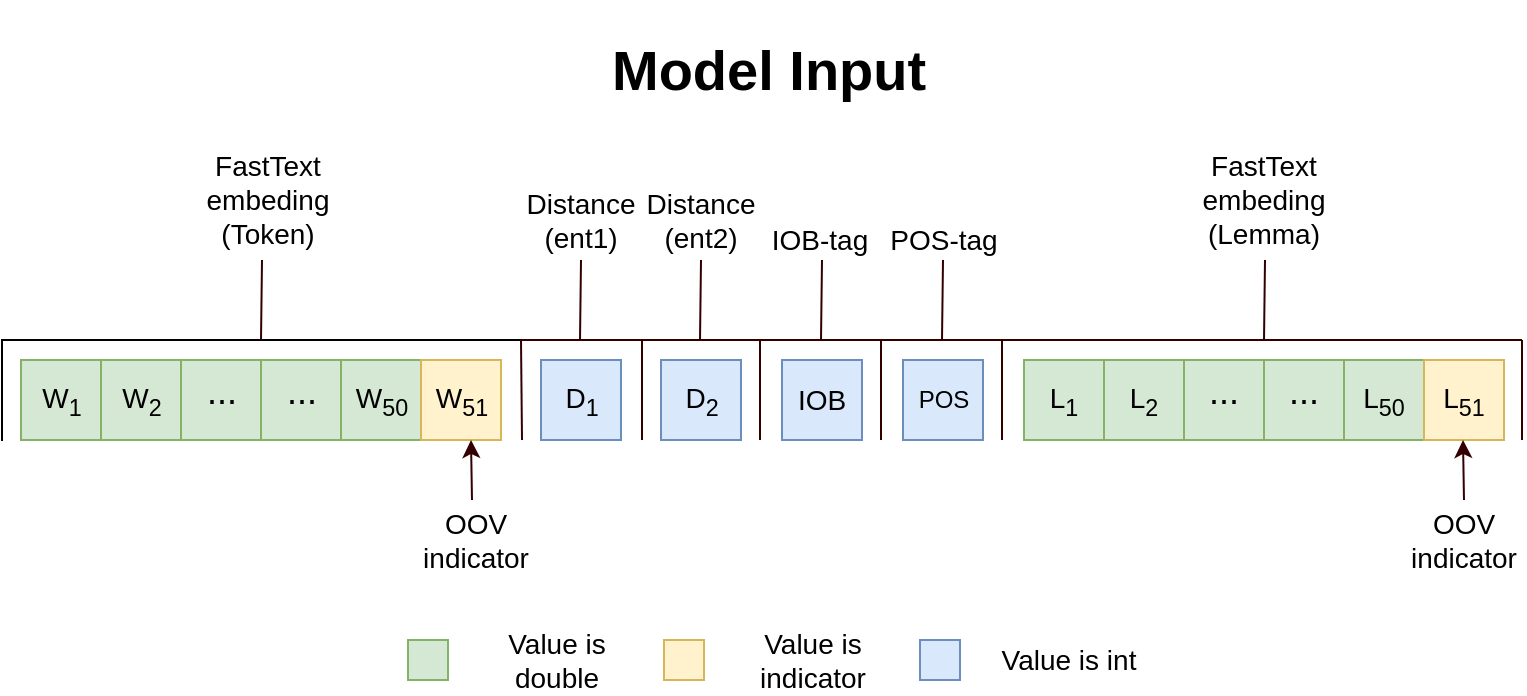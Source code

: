 <mxfile version="12.2.2" type="device" pages="1"><diagram id="KPsIVZdt4jKjkqMWYuWd" name="Page-1"><mxGraphModel dx="677" dy="699" grid="1" gridSize="10" guides="1" tooltips="1" connect="1" arrows="1" fold="1" page="1" pageScale="1" pageWidth="850" pageHeight="1100" math="0" shadow="0"><root><mxCell id="0"/><mxCell id="1" parent="0"/><mxCell id="MSZ9XSOh-GFk16_fx3pR-51" value="W&lt;sub&gt;1&lt;/sub&gt;" style="rounded=0;whiteSpace=wrap;html=1;fontSize=14;fillColor=#d5e8d4;strokeColor=#82b366;" parent="1" vertex="1"><mxGeometry x="53.5" y="210" width="40" height="40" as="geometry"/></mxCell><mxCell id="MSZ9XSOh-GFk16_fx3pR-53" value="W&lt;sub&gt;2&lt;/sub&gt;" style="rounded=0;whiteSpace=wrap;html=1;fontSize=14;fillColor=#d5e8d4;strokeColor=#82b366;" parent="1" vertex="1"><mxGeometry x="93.5" y="210" width="40" height="40" as="geometry"/></mxCell><mxCell id="MSZ9XSOh-GFk16_fx3pR-54" value="&lt;sup style=&quot;font-size: 18px;&quot;&gt;&lt;font style=&quot;font-size: 18px;&quot;&gt;...&lt;/font&gt;&lt;/sup&gt;" style="rounded=0;whiteSpace=wrap;html=1;fontSize=18;fillColor=#d5e8d4;strokeColor=#82b366;" parent="1" vertex="1"><mxGeometry x="133.5" y="210" width="40" height="40" as="geometry"/></mxCell><mxCell id="MSZ9XSOh-GFk16_fx3pR-55" value="&lt;sup style=&quot;font-size: 18px;&quot;&gt;&lt;font style=&quot;font-size: 18px;&quot;&gt;...&lt;/font&gt;&lt;/sup&gt;" style="rounded=0;whiteSpace=wrap;html=1;fontSize=18;verticalAlign=middle;fillColor=#d5e8d4;strokeColor=#82b366;" parent="1" vertex="1"><mxGeometry x="173.5" y="210" width="40" height="40" as="geometry"/></mxCell><mxCell id="MSZ9XSOh-GFk16_fx3pR-56" value="&lt;font style=&quot;font-size: 14px&quot;&gt;W&lt;sub&gt;50&lt;/sub&gt;&lt;/font&gt;" style="rounded=0;whiteSpace=wrap;html=1;fillColor=#d5e8d4;strokeColor=#82b366;" parent="1" vertex="1"><mxGeometry x="213.5" y="210" width="40" height="40" as="geometry"/></mxCell><mxCell id="MSZ9XSOh-GFk16_fx3pR-58" value="&lt;font style=&quot;font-size: 14px&quot;&gt;W&lt;sub&gt;51&lt;/sub&gt;&lt;/font&gt;" style="rounded=0;whiteSpace=wrap;html=1;fillColor=#fff2cc;strokeColor=#d6b656;" parent="1" vertex="1"><mxGeometry x="253.5" y="210" width="40" height="40" as="geometry"/></mxCell><mxCell id="MSZ9XSOh-GFk16_fx3pR-60" value="&lt;span style=&quot;font-size: 14px&quot;&gt;D&lt;sub&gt;1&lt;/sub&gt;&lt;/span&gt;" style="rounded=0;whiteSpace=wrap;html=1;fillColor=#dae8fc;strokeColor=#6c8ebf;" parent="1" vertex="1"><mxGeometry x="313.5" y="210" width="40" height="40" as="geometry"/></mxCell><mxCell id="MSZ9XSOh-GFk16_fx3pR-61" value="&lt;font&gt;&lt;sub&gt;&lt;span style=&quot;font-size: 14px&quot;&gt;D&lt;sub&gt;2&lt;/sub&gt;&lt;/span&gt;&lt;/sub&gt;&lt;/font&gt;" style="rounded=0;whiteSpace=wrap;html=1;fillColor=#dae8fc;strokeColor=#6c8ebf;" parent="1" vertex="1"><mxGeometry x="373.5" y="210" width="40" height="40" as="geometry"/></mxCell><mxCell id="MSZ9XSOh-GFk16_fx3pR-62" value="&lt;span style=&quot;font-size: 14px&quot;&gt;IOB&lt;/span&gt;" style="rounded=0;whiteSpace=wrap;html=1;fillColor=#dae8fc;strokeColor=#6c8ebf;" parent="1" vertex="1"><mxGeometry x="434" y="210" width="40" height="40" as="geometry"/></mxCell><mxCell id="MSZ9XSOh-GFk16_fx3pR-63" value="POS" style="rounded=0;whiteSpace=wrap;html=1;fillColor=#dae8fc;strokeColor=#6c8ebf;" parent="1" vertex="1"><mxGeometry x="494.5" y="210" width="40" height="40" as="geometry"/></mxCell><mxCell id="MSZ9XSOh-GFk16_fx3pR-64" value="L&lt;sub&gt;1&lt;/sub&gt;" style="rounded=0;whiteSpace=wrap;html=1;fontSize=14;fillColor=#d5e8d4;strokeColor=#82b366;" parent="1" vertex="1"><mxGeometry x="555" y="210" width="40" height="40" as="geometry"/></mxCell><mxCell id="MSZ9XSOh-GFk16_fx3pR-65" value="L&lt;sub&gt;2&lt;/sub&gt;" style="rounded=0;whiteSpace=wrap;html=1;fontSize=14;fillColor=#d5e8d4;strokeColor=#82b366;" parent="1" vertex="1"><mxGeometry x="595" y="210" width="40" height="40" as="geometry"/></mxCell><mxCell id="MSZ9XSOh-GFk16_fx3pR-66" value="&lt;sup style=&quot;font-size: 18px;&quot;&gt;&lt;font style=&quot;font-size: 18px;&quot;&gt;...&lt;/font&gt;&lt;/sup&gt;" style="rounded=0;whiteSpace=wrap;html=1;fontSize=18;fillColor=#d5e8d4;strokeColor=#82b366;" parent="1" vertex="1"><mxGeometry x="635" y="210" width="40" height="40" as="geometry"/></mxCell><mxCell id="MSZ9XSOh-GFk16_fx3pR-67" value="&lt;sup style=&quot;font-size: 18px;&quot;&gt;&lt;font style=&quot;font-size: 18px;&quot;&gt;...&lt;/font&gt;&lt;/sup&gt;" style="rounded=0;whiteSpace=wrap;html=1;fontSize=18;verticalAlign=middle;fillColor=#d5e8d4;strokeColor=#82b366;" parent="1" vertex="1"><mxGeometry x="675" y="210" width="40" height="40" as="geometry"/></mxCell><mxCell id="MSZ9XSOh-GFk16_fx3pR-68" value="&lt;font style=&quot;font-size: 14px&quot;&gt;L&lt;sub&gt;50&lt;/sub&gt;&lt;/font&gt;" style="rounded=0;whiteSpace=wrap;html=1;fontSize=14;fillColor=#d5e8d4;strokeColor=#82b366;" parent="1" vertex="1"><mxGeometry x="715" y="210" width="40" height="40" as="geometry"/></mxCell><mxCell id="MSZ9XSOh-GFk16_fx3pR-69" value="&lt;font&gt;&lt;sub&gt;&lt;span style=&quot;font-size: 14px&quot;&gt;L&lt;sub&gt;51&lt;/sub&gt;&lt;/span&gt;&lt;/sub&gt;&lt;/font&gt;" style="rounded=0;whiteSpace=wrap;html=1;fillColor=#fff2cc;strokeColor=#d6b656;" parent="1" vertex="1"><mxGeometry x="755" y="210" width="40" height="40" as="geometry"/></mxCell><mxCell id="MSZ9XSOh-GFk16_fx3pR-70" value="" style="shape=partialRectangle;whiteSpace=wrap;html=1;bottom=0;right=0;fillColor=none;fontSize=14;" parent="1" vertex="1"><mxGeometry x="44" y="200" width="260" height="50" as="geometry"/></mxCell><mxCell id="MSZ9XSOh-GFk16_fx3pR-74" value="" style="endArrow=none;html=1;strokeColor=#330000;fontSize=14;" parent="1" edge="1"><mxGeometry width="50" height="50" relative="1" as="geometry"><mxPoint x="304" y="250" as="sourcePoint"/><mxPoint x="303.5" y="200" as="targetPoint"/></mxGeometry></mxCell><mxCell id="MSZ9XSOh-GFk16_fx3pR-75" value="" style="endArrow=none;html=1;strokeColor=#330000;fontSize=14;" parent="1" edge="1"><mxGeometry width="50" height="50" relative="1" as="geometry"><mxPoint x="364" y="250" as="sourcePoint"/><mxPoint x="364" y="200" as="targetPoint"/></mxGeometry></mxCell><mxCell id="MSZ9XSOh-GFk16_fx3pR-76" value="" style="endArrow=none;html=1;strokeColor=#330000;fontSize=14;" parent="1" edge="1"><mxGeometry width="50" height="50" relative="1" as="geometry"><mxPoint x="423.0" y="250" as="sourcePoint"/><mxPoint x="423.0" y="200" as="targetPoint"/></mxGeometry></mxCell><mxCell id="MSZ9XSOh-GFk16_fx3pR-77" value="" style="endArrow=none;html=1;strokeColor=#330000;fontSize=14;" parent="1" edge="1"><mxGeometry width="50" height="50" relative="1" as="geometry"><mxPoint x="483.5" y="250" as="sourcePoint"/><mxPoint x="483.5" y="200" as="targetPoint"/></mxGeometry></mxCell><mxCell id="MSZ9XSOh-GFk16_fx3pR-78" value="" style="endArrow=none;html=1;strokeColor=#330000;fontSize=14;" parent="1" edge="1"><mxGeometry width="50" height="50" relative="1" as="geometry"><mxPoint x="544.0" y="250" as="sourcePoint"/><mxPoint x="544.0" y="200" as="targetPoint"/></mxGeometry></mxCell><mxCell id="MSZ9XSOh-GFk16_fx3pR-79" value="" style="endArrow=none;html=1;strokeColor=#330000;fontSize=14;" parent="1" edge="1"><mxGeometry width="50" height="50" relative="1" as="geometry"><mxPoint x="804.0" y="250" as="sourcePoint"/><mxPoint x="804.0" y="200" as="targetPoint"/></mxGeometry></mxCell><mxCell id="MSZ9XSOh-GFk16_fx3pR-80" value="" style="endArrow=none;html=1;strokeColor=#330000;fontSize=14;" parent="1" edge="1"><mxGeometry width="50" height="50" relative="1" as="geometry"><mxPoint x="303.5" y="200" as="sourcePoint"/><mxPoint x="804" y="200" as="targetPoint"/></mxGeometry></mxCell><mxCell id="MSZ9XSOh-GFk16_fx3pR-81" value="" style="endArrow=none;html=1;strokeColor=#330000;fontSize=14;" parent="1" edge="1"><mxGeometry width="50" height="50" relative="1" as="geometry"><mxPoint x="173.5" y="200" as="sourcePoint"/><mxPoint x="174" y="160" as="targetPoint"/></mxGeometry></mxCell><mxCell id="MSZ9XSOh-GFk16_fx3pR-82" value="" style="endArrow=classic;html=1;strokeColor=#330000;fontSize=14;" parent="1" edge="1"><mxGeometry width="50" height="50" relative="1" as="geometry"><mxPoint x="279" y="280" as="sourcePoint"/><mxPoint x="278.5" y="250" as="targetPoint"/></mxGeometry></mxCell><mxCell id="MSZ9XSOh-GFk16_fx3pR-83" value="" style="endArrow=classic;html=1;strokeColor=#330000;fontSize=14;" parent="1" edge="1"><mxGeometry width="50" height="50" relative="1" as="geometry"><mxPoint x="775" y="280" as="sourcePoint"/><mxPoint x="774.5" y="250" as="targetPoint"/></mxGeometry></mxCell><mxCell id="MSZ9XSOh-GFk16_fx3pR-86" value="" style="endArrow=none;html=1;strokeColor=#330000;fontSize=14;" parent="1" edge="1"><mxGeometry width="50" height="50" relative="1" as="geometry"><mxPoint x="333" y="200" as="sourcePoint"/><mxPoint x="333.5" y="160" as="targetPoint"/></mxGeometry></mxCell><mxCell id="MSZ9XSOh-GFk16_fx3pR-87" value="" style="endArrow=none;html=1;strokeColor=#330000;fontSize=14;" parent="1" edge="1"><mxGeometry width="50" height="50" relative="1" as="geometry"><mxPoint x="393" y="200" as="sourcePoint"/><mxPoint x="393.5" y="160" as="targetPoint"/></mxGeometry></mxCell><mxCell id="MSZ9XSOh-GFk16_fx3pR-88" value="" style="endArrow=none;html=1;strokeColor=#330000;fontSize=14;" parent="1" edge="1"><mxGeometry width="50" height="50" relative="1" as="geometry"><mxPoint x="453.5" y="200" as="sourcePoint"/><mxPoint x="454" y="160" as="targetPoint"/></mxGeometry></mxCell><mxCell id="MSZ9XSOh-GFk16_fx3pR-89" value="" style="endArrow=none;html=1;strokeColor=#330000;fontSize=14;" parent="1" edge="1"><mxGeometry width="50" height="50" relative="1" as="geometry"><mxPoint x="514" y="200" as="sourcePoint"/><mxPoint x="514.5" y="160" as="targetPoint"/></mxGeometry></mxCell><mxCell id="MSZ9XSOh-GFk16_fx3pR-90" value="" style="endArrow=none;html=1;strokeColor=#330000;fontSize=14;" parent="1" edge="1"><mxGeometry width="50" height="50" relative="1" as="geometry"><mxPoint x="675" y="200" as="sourcePoint"/><mxPoint x="675.5" y="160" as="targetPoint"/></mxGeometry></mxCell><mxCell id="MSZ9XSOh-GFk16_fx3pR-91" value="FastText embeding&lt;br&gt;(Token)" style="text;html=1;strokeColor=none;fillColor=none;align=center;verticalAlign=middle;whiteSpace=wrap;rounded=0;fontSize=14;" parent="1" vertex="1"><mxGeometry x="133.5" y="120" width="86" height="20" as="geometry"/></mxCell><mxCell id="MSZ9XSOh-GFk16_fx3pR-92" value="FastText embeding&lt;br&gt;(Lemma)" style="text;html=1;strokeColor=none;fillColor=none;align=center;verticalAlign=middle;whiteSpace=wrap;rounded=0;fontSize=14;" parent="1" vertex="1"><mxGeometry x="632" y="120" width="86" height="20" as="geometry"/></mxCell><mxCell id="MSZ9XSOh-GFk16_fx3pR-95" value="OOV indicator" style="text;html=1;strokeColor=none;fillColor=none;align=center;verticalAlign=middle;whiteSpace=wrap;rounded=0;fontSize=14;" parent="1" vertex="1"><mxGeometry x="258" y="290" width="46" height="20" as="geometry"/></mxCell><mxCell id="MSZ9XSOh-GFk16_fx3pR-96" value="OOV indicator" style="text;html=1;strokeColor=none;fillColor=none;align=center;verticalAlign=middle;whiteSpace=wrap;rounded=0;fontSize=14;" parent="1" vertex="1"><mxGeometry x="752" y="290" width="46" height="20" as="geometry"/></mxCell><mxCell id="MSZ9XSOh-GFk16_fx3pR-97" value="Distance&lt;br&gt;(ent1)" style="text;html=1;strokeColor=none;fillColor=none;align=center;verticalAlign=middle;whiteSpace=wrap;rounded=0;fontSize=14;" parent="1" vertex="1"><mxGeometry x="298" y="110" width="71" height="60" as="geometry"/></mxCell><mxCell id="MSZ9XSOh-GFk16_fx3pR-99" value="Distance&lt;br&gt;(ent2)" style="text;html=1;strokeColor=none;fillColor=none;align=center;verticalAlign=middle;whiteSpace=wrap;rounded=0;fontSize=14;" parent="1" vertex="1"><mxGeometry x="358" y="110" width="71" height="60" as="geometry"/></mxCell><mxCell id="MSZ9XSOh-GFk16_fx3pR-100" value="IOB-tag" style="text;html=1;strokeColor=none;fillColor=none;align=center;verticalAlign=middle;whiteSpace=wrap;rounded=0;fontSize=14;" parent="1" vertex="1"><mxGeometry x="425" y="140" width="56" height="20" as="geometry"/></mxCell><mxCell id="MSZ9XSOh-GFk16_fx3pR-101" value="POS-tag" style="text;html=1;strokeColor=none;fillColor=none;align=center;verticalAlign=middle;whiteSpace=wrap;rounded=0;fontSize=14;" parent="1" vertex="1"><mxGeometry x="482.5" y="140" width="64" height="20" as="geometry"/></mxCell><mxCell id="MSZ9XSOh-GFk16_fx3pR-102" value="" style="rounded=0;whiteSpace=wrap;html=1;fontSize=14;fillColor=#d5e8d4;strokeColor=#82b366;" parent="1" vertex="1"><mxGeometry x="247" y="350" width="20" height="20" as="geometry"/></mxCell><mxCell id="MSZ9XSOh-GFk16_fx3pR-103" value="Value is double" style="text;html=1;strokeColor=none;fillColor=none;align=center;verticalAlign=middle;whiteSpace=wrap;rounded=0;fontSize=14;" parent="1" vertex="1"><mxGeometry x="277.5" y="350" width="87" height="20" as="geometry"/></mxCell><mxCell id="MSZ9XSOh-GFk16_fx3pR-104" value="" style="rounded=0;whiteSpace=wrap;html=1;fontSize=14;fillColor=#fff2cc;strokeColor=#d6b656;" parent="1" vertex="1"><mxGeometry x="375" y="350" width="20" height="20" as="geometry"/></mxCell><mxCell id="MSZ9XSOh-GFk16_fx3pR-105" value="Value is indicator" style="text;html=1;strokeColor=none;fillColor=none;align=center;verticalAlign=middle;whiteSpace=wrap;rounded=0;fontSize=14;" parent="1" vertex="1"><mxGeometry x="405.5" y="350" width="87" height="20" as="geometry"/></mxCell><mxCell id="MSZ9XSOh-GFk16_fx3pR-106" value="" style="rounded=0;whiteSpace=wrap;html=1;fontSize=14;fillColor=#dae8fc;strokeColor=#6c8ebf;" parent="1" vertex="1"><mxGeometry x="503" y="350" width="20" height="20" as="geometry"/></mxCell><mxCell id="MSZ9XSOh-GFk16_fx3pR-107" value="Value is int" style="text;html=1;strokeColor=none;fillColor=none;align=center;verticalAlign=middle;whiteSpace=wrap;rounded=0;fontSize=14;" parent="1" vertex="1"><mxGeometry x="533.5" y="350" width="87" height="20" as="geometry"/></mxCell><mxCell id="MSZ9XSOh-GFk16_fx3pR-110" value="&lt;h1&gt;Model Input&lt;/h1&gt;" style="text;html=1;strokeColor=none;fillColor=none;spacing=5;spacingTop=-20;whiteSpace=wrap;overflow=hidden;rounded=0;fontSize=14;" parent="1" vertex="1"><mxGeometry x="343.5" y="40" width="190" height="50" as="geometry"/></mxCell></root></mxGraphModel></diagram></mxfile>